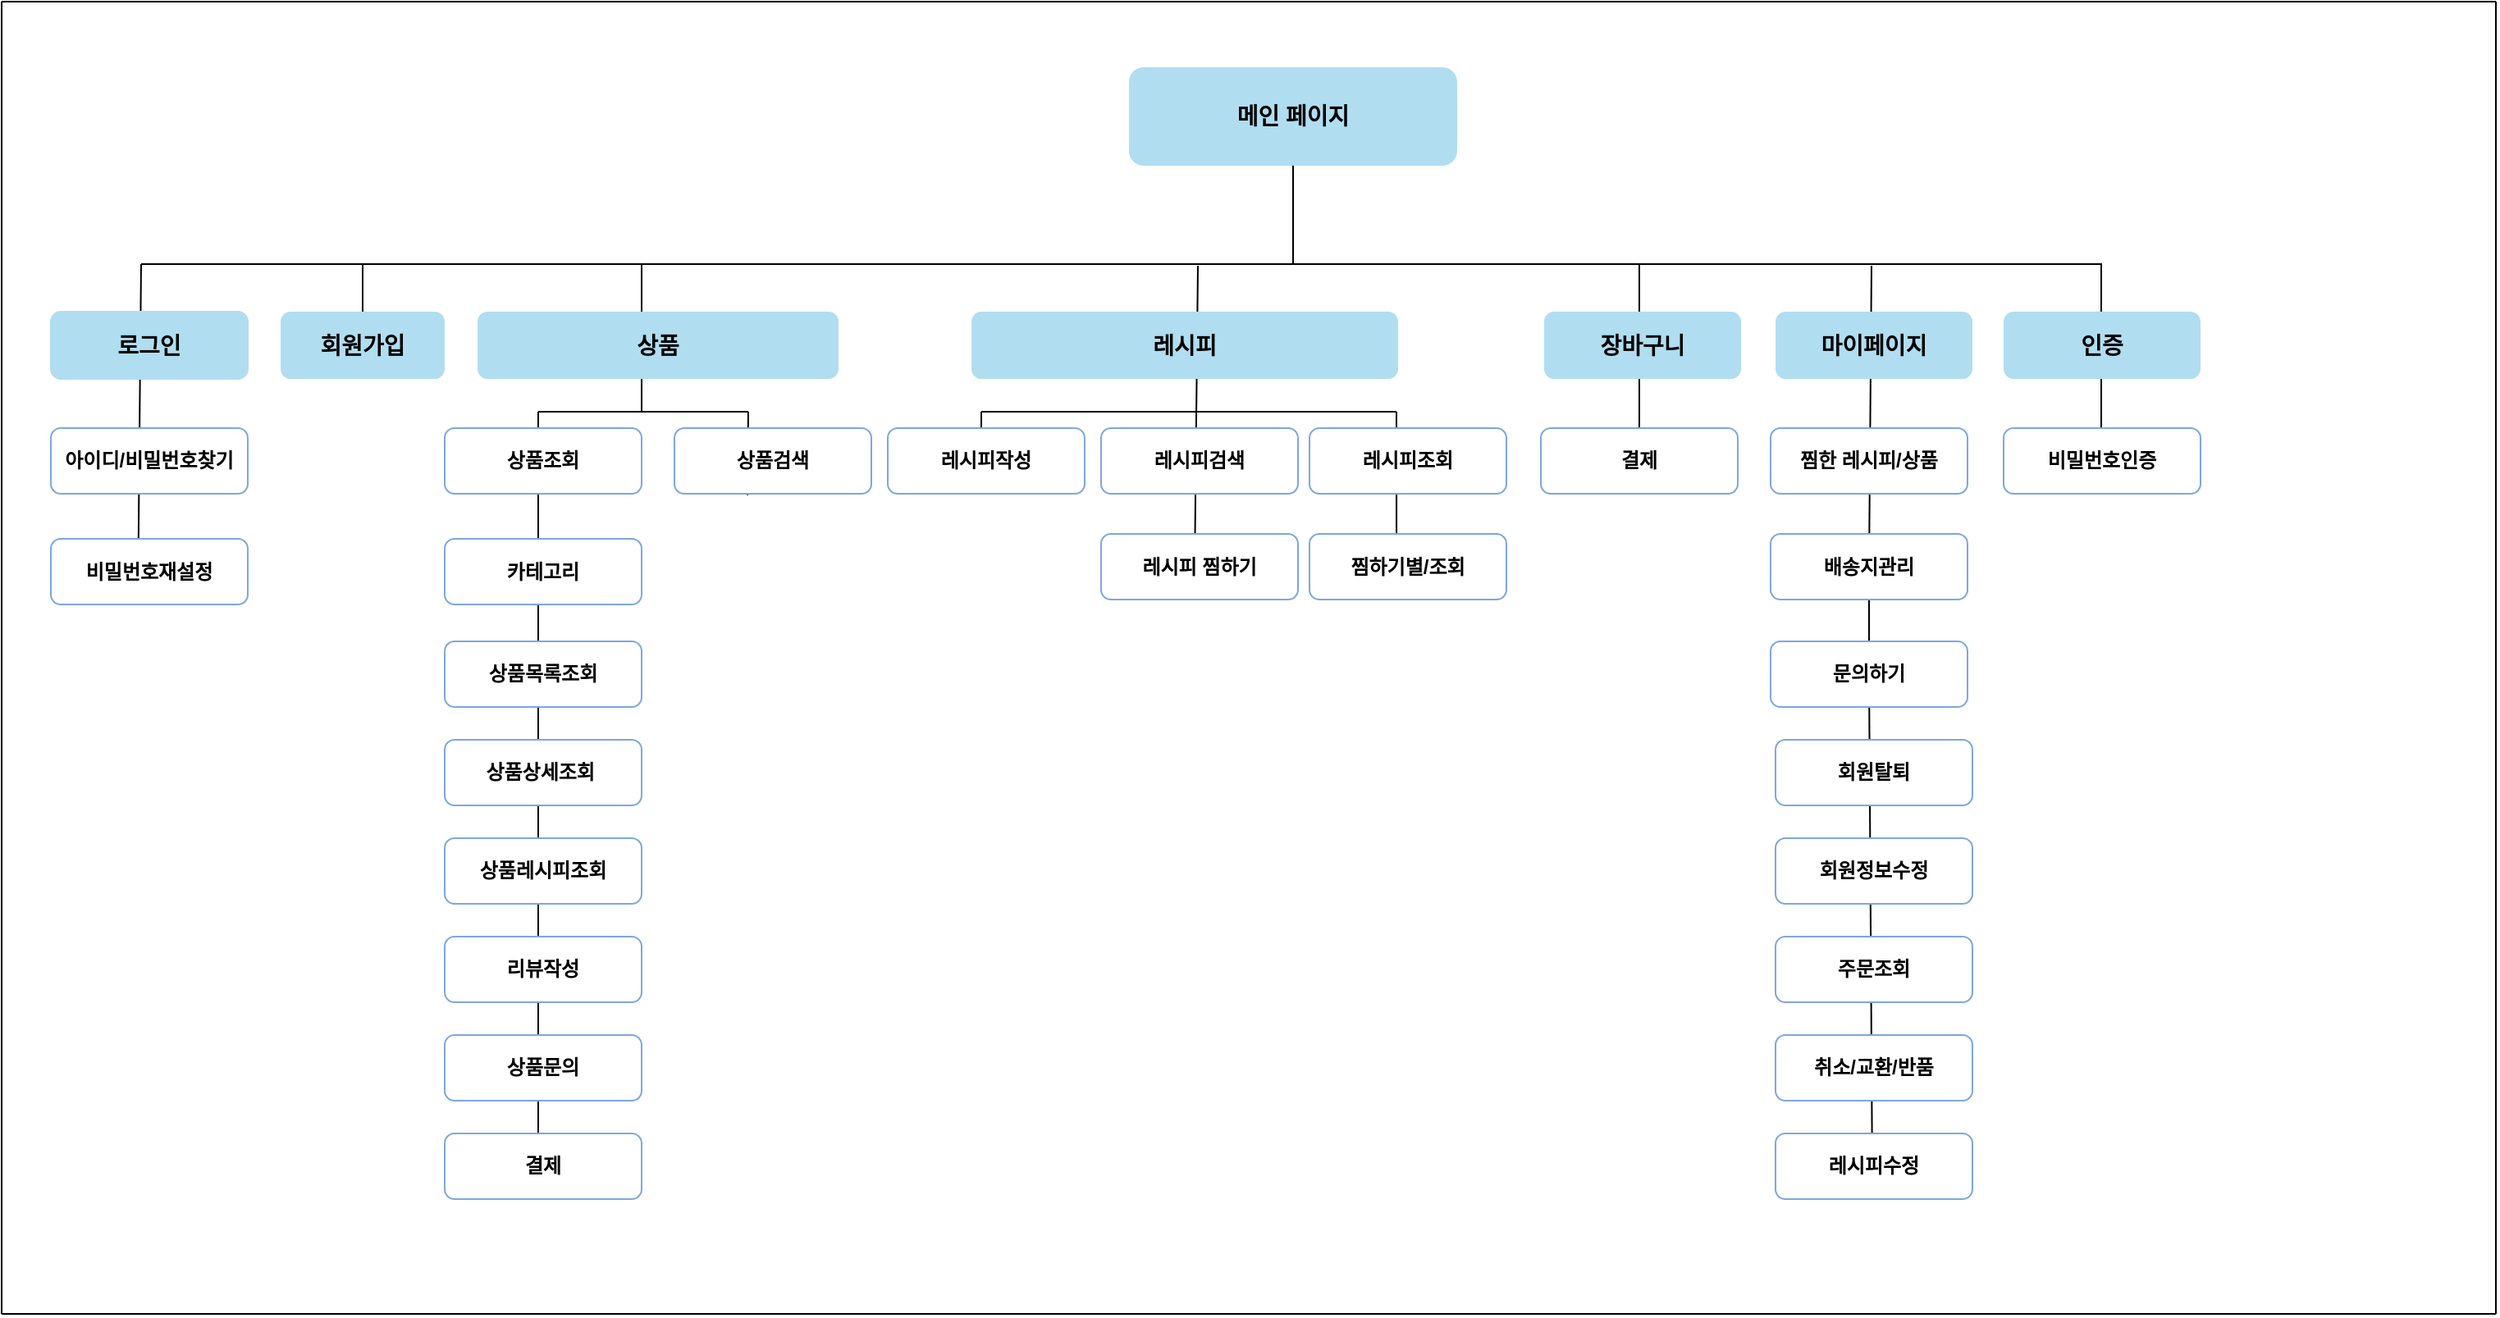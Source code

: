 <mxfile version="23.1.6" type="github">
  <diagram id="prtHgNgQTEPvFCAcTncT" name="Page-1">
    <mxGraphModel dx="1500" dy="746" grid="1" gridSize="10" guides="1" tooltips="1" connect="1" arrows="1" fold="1" page="1" pageScale="1" pageWidth="2339" pageHeight="3300" math="0" shadow="0">
      <root>
        <mxCell id="0" />
        <mxCell id="1" parent="0" />
        <mxCell id="E1q4cWO9czZsZP-2fBdB-1" value="&lt;h3&gt;&lt;font style=&quot;font-size: 14px;&quot;&gt;메인 페이지&lt;/font&gt;&lt;/h3&gt;" style="rounded=1;whiteSpace=wrap;html=1;fillColor=#B1DDF0;strokeColor=none;fontColor=#000000;" parent="1" vertex="1">
          <mxGeometry x="727" y="80" width="200" height="60" as="geometry" />
        </mxCell>
        <mxCell id="E1q4cWO9czZsZP-2fBdB-7" value="" style="endArrow=none;html=1;rounded=0;" parent="1" edge="1">
          <mxGeometry width="50" height="50" relative="1" as="geometry">
            <mxPoint x="125" y="200" as="sourcePoint" />
            <mxPoint x="1320" y="200" as="targetPoint" />
          </mxGeometry>
        </mxCell>
        <mxCell id="E1q4cWO9czZsZP-2fBdB-9" value="" style="endArrow=none;html=1;rounded=0;" parent="1" edge="1">
          <mxGeometry width="50" height="50" relative="1" as="geometry">
            <mxPoint x="827" y="200" as="sourcePoint" />
            <mxPoint x="827" y="140" as="targetPoint" />
          </mxGeometry>
        </mxCell>
        <mxCell id="E1q4cWO9czZsZP-2fBdB-10" value="" style="endArrow=none;html=1;rounded=0;exitX=0.442;exitY=0.967;exitDx=0;exitDy=0;exitPerimeter=0;" parent="1" source="E1q4cWO9czZsZP-2fBdB-39" edge="1">
          <mxGeometry width="50" height="50" relative="1" as="geometry">
            <mxPoint x="125" y="480" as="sourcePoint" />
            <mxPoint x="125" y="200" as="targetPoint" />
          </mxGeometry>
        </mxCell>
        <mxCell id="E1q4cWO9czZsZP-2fBdB-11" value="" style="endArrow=none;html=1;rounded=0;" parent="1" edge="1">
          <mxGeometry width="50" height="50" relative="1" as="geometry">
            <mxPoint x="260" y="260" as="sourcePoint" />
            <mxPoint x="260" y="200" as="targetPoint" />
          </mxGeometry>
        </mxCell>
        <mxCell id="E1q4cWO9czZsZP-2fBdB-19" value="&lt;h3&gt;&lt;font style=&quot;font-size: 14px;&quot;&gt;로그인&lt;/font&gt;&lt;/h3&gt;" style="rounded=1;whiteSpace=wrap;html=1;fillColor=#B1DDF0;strokeColor=#B1DDF0;" parent="1" vertex="1">
          <mxGeometry x="70" y="229" width="120" height="41" as="geometry" />
        </mxCell>
        <mxCell id="E1q4cWO9czZsZP-2fBdB-20" value="&lt;h3 style=&quot;border-color: var(--border-color);&quot;&gt;&lt;span style=&quot;font-size: 14px;&quot;&gt;회원가입&lt;/span&gt;&lt;/h3&gt;" style="rounded=1;whiteSpace=wrap;html=1;fillColor=#B1DDF0;strokeColor=none;" parent="1" vertex="1">
          <mxGeometry x="210" y="229" width="100" height="41" as="geometry" />
        </mxCell>
        <mxCell id="E1q4cWO9czZsZP-2fBdB-34" value="" style="endArrow=none;html=1;rounded=0;" parent="1" source="dtlimb288gDjcLGbAKey-57" edge="1">
          <mxGeometry width="50" height="50" relative="1" as="geometry">
            <mxPoint x="1180" y="710" as="sourcePoint" />
            <mxPoint x="1179.5" y="201" as="targetPoint" />
          </mxGeometry>
        </mxCell>
        <mxCell id="E1q4cWO9czZsZP-2fBdB-36" value="" style="endArrow=none;html=1;rounded=0;exitX=0.496;exitY=1;exitDx=0;exitDy=0;exitPerimeter=0;" parent="1" source="dtlimb288gDjcLGbAKey-55" edge="1">
          <mxGeometry width="50" height="50" relative="1" as="geometry">
            <mxPoint x="1320" y="560" as="sourcePoint" />
            <mxPoint x="1319.5" y="200" as="targetPoint" />
          </mxGeometry>
        </mxCell>
        <mxCell id="E1q4cWO9czZsZP-2fBdB-37" value="&lt;h3&gt;&lt;span style=&quot;font-size: 14px;&quot;&gt;마이페이지&lt;/span&gt;&lt;/h3&gt;" style="rounded=1;whiteSpace=wrap;html=1;fillColor=#B1DDF0;strokeColor=none;" parent="1" vertex="1">
          <mxGeometry x="1121" y="229" width="120" height="41" as="geometry" />
        </mxCell>
        <mxCell id="E1q4cWO9czZsZP-2fBdB-38" value="&lt;font style=&quot;font-size: 12px;&quot;&gt;&lt;b&gt;아이디/비밀번호찾기&lt;/b&gt;&lt;/font&gt;" style="rounded=1;whiteSpace=wrap;html=1;strokeColor=#7EA6E0;" parent="1" vertex="1">
          <mxGeometry x="70" y="300" width="120" height="40" as="geometry" />
        </mxCell>
        <mxCell id="E1q4cWO9czZsZP-2fBdB-39" value="&lt;b&gt;비밀번호재설정&lt;/b&gt;" style="rounded=1;whiteSpace=wrap;html=1;strokeColor=#7EA6E0;" parent="1" vertex="1">
          <mxGeometry x="70" y="367.5" width="120" height="40" as="geometry" />
        </mxCell>
        <mxCell id="E1q4cWO9czZsZP-2fBdB-43" value="" style="endArrow=none;html=1;rounded=0;" parent="1" edge="1">
          <mxGeometry width="50" height="50" relative="1" as="geometry">
            <mxPoint x="430" y="290" as="sourcePoint" />
            <mxPoint x="430" y="200" as="targetPoint" />
          </mxGeometry>
        </mxCell>
        <mxCell id="E1q4cWO9czZsZP-2fBdB-44" value="&lt;h3&gt;&lt;span style=&quot;font-size: 14px;&quot;&gt;상품&lt;/span&gt;&lt;/h3&gt;" style="rounded=1;whiteSpace=wrap;html=1;fillColor=#B1DDF0;strokeColor=none;" parent="1" vertex="1">
          <mxGeometry x="330" y="229" width="220" height="41" as="geometry" />
        </mxCell>
        <mxCell id="E1q4cWO9czZsZP-2fBdB-46" value="" style="endArrow=none;html=1;rounded=0;" parent="1" edge="1">
          <mxGeometry width="50" height="50" relative="1" as="geometry">
            <mxPoint x="367" y="290" as="sourcePoint" />
            <mxPoint x="495" y="290" as="targetPoint" />
          </mxGeometry>
        </mxCell>
        <mxCell id="E1q4cWO9czZsZP-2fBdB-60" value="" style="endArrow=none;html=1;rounded=0;" parent="1" edge="1">
          <mxGeometry width="50" height="50" relative="1" as="geometry">
            <mxPoint x="367" y="350" as="sourcePoint" />
            <mxPoint x="367" y="290" as="targetPoint" />
            <Array as="points">
              <mxPoint x="367" y="730" />
              <mxPoint x="367" y="350" />
            </Array>
          </mxGeometry>
        </mxCell>
        <mxCell id="E1q4cWO9czZsZP-2fBdB-70" value="" style="endArrow=none;html=1;rounded=0;" parent="1" edge="1">
          <mxGeometry width="50" height="50" relative="1" as="geometry">
            <mxPoint x="637" y="315" as="sourcePoint" />
            <mxPoint x="637" y="290" as="targetPoint" />
            <Array as="points" />
          </mxGeometry>
        </mxCell>
        <mxCell id="E1q4cWO9czZsZP-2fBdB-95" value="" style="endArrow=none;html=1;rounded=0;" parent="1" edge="1">
          <mxGeometry width="50" height="50" relative="1" as="geometry">
            <mxPoint x="637" y="290" as="sourcePoint" />
            <mxPoint x="890" y="290" as="targetPoint" />
          </mxGeometry>
        </mxCell>
        <mxCell id="E1q4cWO9czZsZP-2fBdB-96" value="" style="endArrow=none;html=1;rounded=0;" parent="1" edge="1">
          <mxGeometry width="50" height="50" relative="1" as="geometry">
            <mxPoint x="767.212" y="370" as="sourcePoint" />
            <mxPoint x="769" y="201" as="targetPoint" />
          </mxGeometry>
        </mxCell>
        <mxCell id="E1q4cWO9czZsZP-2fBdB-97" value="&lt;h3 style=&quot;border-color: var(--border-color);&quot;&gt;레시피&lt;/h3&gt;" style="rounded=1;whiteSpace=wrap;html=1;fillColor=#B1DDF0;strokeColor=none;" parent="1" vertex="1">
          <mxGeometry x="631" y="229" width="260" height="41" as="geometry" />
        </mxCell>
        <mxCell id="E1q4cWO9czZsZP-2fBdB-99" value="" style="endArrow=none;html=1;rounded=0;exitX=0.5;exitY=0;exitDx=0;exitDy=0;" parent="1" source="dtlimb288gDjcLGbAKey-50" edge="1">
          <mxGeometry width="50" height="50" relative="1" as="geometry">
            <mxPoint x="1040" y="280" as="sourcePoint" />
            <mxPoint x="1038" y="200" as="targetPoint" />
          </mxGeometry>
        </mxCell>
        <mxCell id="E1q4cWO9czZsZP-2fBdB-100" value="&lt;h3&gt;&lt;span style=&quot;font-size: 14px;&quot;&gt;장바구니&lt;/span&gt;&lt;/h3&gt;" style="rounded=1;whiteSpace=wrap;html=1;fillColor=#B1DDF0;strokeColor=none;" parent="1" vertex="1">
          <mxGeometry x="980" y="229" width="120" height="41" as="geometry" />
        </mxCell>
        <mxCell id="KlSo-lFugnyP5eJHimmW-14" value="&lt;font style=&quot;font-size: 12px;&quot;&gt;&lt;b&gt;상품조회&lt;/b&gt;&lt;/font&gt;" style="rounded=1;whiteSpace=wrap;html=1;strokeColor=#7EA6E0;" parent="1" vertex="1">
          <mxGeometry x="310" y="300" width="120" height="40" as="geometry" />
        </mxCell>
        <mxCell id="dtlimb288gDjcLGbAKey-2" value="" style="endArrow=none;html=1;rounded=0;exitX=0.371;exitY=1.021;exitDx=0;exitDy=0;exitPerimeter=0;" parent="1" source="dtlimb288gDjcLGbAKey-3" edge="1">
          <mxGeometry width="50" height="50" relative="1" as="geometry">
            <mxPoint x="495" y="350" as="sourcePoint" />
            <mxPoint x="495" y="290" as="targetPoint" />
          </mxGeometry>
        </mxCell>
        <mxCell id="dtlimb288gDjcLGbAKey-3" value="&lt;b&gt;상품검색&lt;/b&gt;" style="rounded=1;whiteSpace=wrap;html=1;strokeColor=#7EA6E0;" parent="1" vertex="1">
          <mxGeometry x="450" y="300" width="120" height="40" as="geometry" />
        </mxCell>
        <mxCell id="dtlimb288gDjcLGbAKey-10" value="&lt;b&gt;상품목록조회&lt;/b&gt;" style="rounded=1;whiteSpace=wrap;html=1;strokeColor=#7EA6E0;" parent="1" vertex="1">
          <mxGeometry x="310" y="430" width="120" height="40" as="geometry" />
        </mxCell>
        <mxCell id="dtlimb288gDjcLGbAKey-15" value="&lt;b&gt;레시피검색&lt;/b&gt;" style="rounded=1;whiteSpace=wrap;html=1;strokeColor=#7EA6E0;" parent="1" vertex="1">
          <mxGeometry x="710" y="300" width="120" height="40" as="geometry" />
        </mxCell>
        <mxCell id="dtlimb288gDjcLGbAKey-13" value="&lt;b&gt;레시피작성&lt;/b&gt;" style="rounded=1;whiteSpace=wrap;html=1;strokeColor=#7EA6E0;" parent="1" vertex="1">
          <mxGeometry x="580" y="300" width="120" height="40" as="geometry" />
        </mxCell>
        <mxCell id="dtlimb288gDjcLGbAKey-20" value="&lt;b&gt;카테고리&lt;/b&gt;" style="rounded=1;whiteSpace=wrap;html=1;strokeColor=#7EA6E0;" parent="1" vertex="1">
          <mxGeometry x="310" y="367.5" width="120" height="40" as="geometry" />
        </mxCell>
        <mxCell id="dtlimb288gDjcLGbAKey-19" value="&lt;b&gt;레시피 찜하기&lt;/b&gt;" style="rounded=1;whiteSpace=wrap;html=1;strokeColor=#7EA6E0;" parent="1" vertex="1">
          <mxGeometry x="710" y="364.5" width="120" height="40" as="geometry" />
        </mxCell>
        <mxCell id="dtlimb288gDjcLGbAKey-36" value="&lt;b&gt;상품레시피조회&lt;/b&gt;" style="rounded=1;whiteSpace=wrap;html=1;strokeColor=#7EA6E0;" parent="1" vertex="1">
          <mxGeometry x="310" y="550" width="120" height="40" as="geometry" />
        </mxCell>
        <mxCell id="dtlimb288gDjcLGbAKey-37" value="&lt;b&gt;상품상세조회&amp;nbsp;&lt;/b&gt;" style="rounded=1;whiteSpace=wrap;html=1;strokeColor=#7EA6E0;" parent="1" vertex="1">
          <mxGeometry x="310" y="490" width="120" height="40" as="geometry" />
        </mxCell>
        <mxCell id="dtlimb288gDjcLGbAKey-38" value="&lt;b&gt;리뷰작성&lt;/b&gt;" style="rounded=1;whiteSpace=wrap;html=1;strokeColor=#7EA6E0;" parent="1" vertex="1">
          <mxGeometry x="310" y="610" width="120" height="40" as="geometry" />
        </mxCell>
        <mxCell id="dtlimb288gDjcLGbAKey-48" value="" style="endArrow=none;html=1;rounded=0;exitX=0.442;exitY=0.963;exitDx=0;exitDy=0;exitPerimeter=0;" parent="1" source="BD1DtVb1XvANCM3LZKQT-1" edge="1">
          <mxGeometry width="50" height="50" relative="1" as="geometry">
            <mxPoint x="890" y="450" as="sourcePoint" />
            <mxPoint x="890" y="290" as="targetPoint" />
            <Array as="points" />
          </mxGeometry>
        </mxCell>
        <mxCell id="dtlimb288gDjcLGbAKey-49" value="&lt;b&gt;레시피조회&lt;/b&gt;" style="rounded=1;whiteSpace=wrap;html=1;strokeColor=#7EA6E0;" parent="1" vertex="1">
          <mxGeometry x="837" y="300" width="120" height="40" as="geometry" />
        </mxCell>
        <mxCell id="dtlimb288gDjcLGbAKey-50" value="&lt;b&gt;결제&lt;/b&gt;" style="rounded=1;whiteSpace=wrap;html=1;strokeColor=#7EA6E0;" parent="1" vertex="1">
          <mxGeometry x="978" y="300" width="120" height="40" as="geometry" />
        </mxCell>
        <mxCell id="dtlimb288gDjcLGbAKey-53" value="&lt;b&gt;찜한 레시피/상품&lt;/b&gt;" style="rounded=1;whiteSpace=wrap;html=1;strokeColor=#7EA6E0;" parent="1" vertex="1">
          <mxGeometry x="1118" y="300" width="120" height="40" as="geometry" />
        </mxCell>
        <mxCell id="dtlimb288gDjcLGbAKey-54" value="&lt;h3&gt;&lt;span style=&quot;font-size: 14px;&quot;&gt;인증&lt;/span&gt;&lt;/h3&gt;" style="rounded=1;whiteSpace=wrap;html=1;fillColor=#B1DDF0;strokeColor=none;" parent="1" vertex="1">
          <mxGeometry x="1260" y="229" width="120" height="41" as="geometry" />
        </mxCell>
        <mxCell id="dtlimb288gDjcLGbAKey-55" value="&lt;b&gt;비밀번호인증&lt;/b&gt;" style="rounded=1;whiteSpace=wrap;html=1;strokeColor=#7EA6E0;" parent="1" vertex="1">
          <mxGeometry x="1260" y="300" width="120" height="40" as="geometry" />
        </mxCell>
        <mxCell id="dtlimb288gDjcLGbAKey-60" value="" style="endArrow=none;html=1;rounded=0;" parent="1" source="dtlimb288gDjcLGbAKey-65" target="dtlimb288gDjcLGbAKey-57" edge="1">
          <mxGeometry width="50" height="50" relative="1" as="geometry">
            <mxPoint x="1180" y="760" as="sourcePoint" />
            <mxPoint x="1179.5" y="201" as="targetPoint" />
          </mxGeometry>
        </mxCell>
        <mxCell id="dtlimb288gDjcLGbAKey-57" value="&lt;b&gt;배송지관리&lt;/b&gt;" style="rounded=1;whiteSpace=wrap;html=1;strokeColor=#7EA6E0;" parent="1" vertex="1">
          <mxGeometry x="1118" y="364.5" width="120" height="40" as="geometry" />
        </mxCell>
        <mxCell id="EZi_Br7z70EzJNuGvJfx-1" value="" style="endArrow=none;html=1;rounded=0;" parent="1" edge="1">
          <mxGeometry width="50" height="50" relative="1" as="geometry">
            <mxPoint x="40" y="840" as="sourcePoint" />
            <mxPoint x="40" y="40" as="targetPoint" />
          </mxGeometry>
        </mxCell>
        <mxCell id="EZi_Br7z70EzJNuGvJfx-2" value="" style="endArrow=none;html=1;rounded=0;" parent="1" edge="1">
          <mxGeometry width="50" height="50" relative="1" as="geometry">
            <mxPoint x="1560" y="840" as="sourcePoint" />
            <mxPoint x="1560" y="40" as="targetPoint" />
          </mxGeometry>
        </mxCell>
        <mxCell id="EZi_Br7z70EzJNuGvJfx-3" value="" style="endArrow=none;html=1;rounded=0;" parent="1" edge="1">
          <mxGeometry width="50" height="50" relative="1" as="geometry">
            <mxPoint x="1560" y="40" as="sourcePoint" />
            <mxPoint x="40" y="40" as="targetPoint" />
          </mxGeometry>
        </mxCell>
        <mxCell id="EZi_Br7z70EzJNuGvJfx-4" value="" style="endArrow=none;html=1;rounded=0;" parent="1" edge="1">
          <mxGeometry width="50" height="50" relative="1" as="geometry">
            <mxPoint x="1560" y="840" as="sourcePoint" />
            <mxPoint x="40" y="840" as="targetPoint" />
          </mxGeometry>
        </mxCell>
        <mxCell id="BD1DtVb1XvANCM3LZKQT-1" value="&lt;b&gt;찜하기별/조회&lt;/b&gt;" style="rounded=1;whiteSpace=wrap;html=1;strokeColor=#7EA6E0;" parent="1" vertex="1">
          <mxGeometry x="837" y="364.5" width="120" height="40" as="geometry" />
        </mxCell>
        <mxCell id="VZ29VIag_Ys2zO3usJvq-2" value="" style="endArrow=none;html=1;rounded=0;" parent="1" target="dtlimb288gDjcLGbAKey-65" edge="1">
          <mxGeometry width="50" height="50" relative="1" as="geometry">
            <mxPoint x="1180" y="760" as="sourcePoint" />
            <mxPoint x="1178" y="405" as="targetPoint" />
          </mxGeometry>
        </mxCell>
        <mxCell id="dtlimb288gDjcLGbAKey-65" value="&lt;b&gt;문의하기&lt;/b&gt;" style="rounded=1;whiteSpace=wrap;html=1;strokeColor=#7EA6E0;" parent="1" vertex="1">
          <mxGeometry x="1118" y="430" width="120" height="40" as="geometry" />
        </mxCell>
        <mxCell id="VZ29VIag_Ys2zO3usJvq-3" value="&lt;b&gt;회원탈퇴&lt;/b&gt;" style="rounded=1;whiteSpace=wrap;html=1;strokeColor=#7EA6E0;" parent="1" vertex="1">
          <mxGeometry x="1121" y="490" width="120" height="40" as="geometry" />
        </mxCell>
        <mxCell id="VZ29VIag_Ys2zO3usJvq-4" value="&lt;b&gt;회원정보수정&lt;/b&gt;" style="rounded=1;whiteSpace=wrap;html=1;strokeColor=#7EA6E0;" parent="1" vertex="1">
          <mxGeometry x="1121" y="550" width="120" height="40" as="geometry" />
        </mxCell>
        <mxCell id="VZ29VIag_Ys2zO3usJvq-5" value="&lt;b&gt;주문조회&lt;/b&gt;" style="rounded=1;whiteSpace=wrap;html=1;strokeColor=#7EA6E0;" parent="1" vertex="1">
          <mxGeometry x="1121" y="610" width="120" height="40" as="geometry" />
        </mxCell>
        <mxCell id="VZ29VIag_Ys2zO3usJvq-6" value="&lt;b&gt;취소/교환/반품&lt;/b&gt;" style="rounded=1;whiteSpace=wrap;html=1;strokeColor=#7EA6E0;" parent="1" vertex="1">
          <mxGeometry x="1121" y="670" width="120" height="40" as="geometry" />
        </mxCell>
        <mxCell id="9SJ7aX5gbVEahDQlY21Z-1" value="&lt;b&gt;레시피수정&lt;/b&gt;" style="rounded=1;whiteSpace=wrap;html=1;strokeColor=#7EA6E0;" parent="1" vertex="1">
          <mxGeometry x="1121" y="730" width="120" height="40" as="geometry" />
        </mxCell>
        <mxCell id="U6VJmUd0H8VQJSBFr579-1" value="&lt;b&gt;상품문의&lt;/b&gt;" style="rounded=1;whiteSpace=wrap;html=1;strokeColor=#7EA6E0;" parent="1" vertex="1">
          <mxGeometry x="310" y="670" width="120" height="40" as="geometry" />
        </mxCell>
        <mxCell id="3sBTQfoJFxCP-mjTy3BE-1" value="&lt;b&gt;결제&lt;/b&gt;" style="rounded=1;whiteSpace=wrap;html=1;strokeColor=#7EA6E0;" vertex="1" parent="1">
          <mxGeometry x="310" y="730" width="120" height="40" as="geometry" />
        </mxCell>
      </root>
    </mxGraphModel>
  </diagram>
</mxfile>
